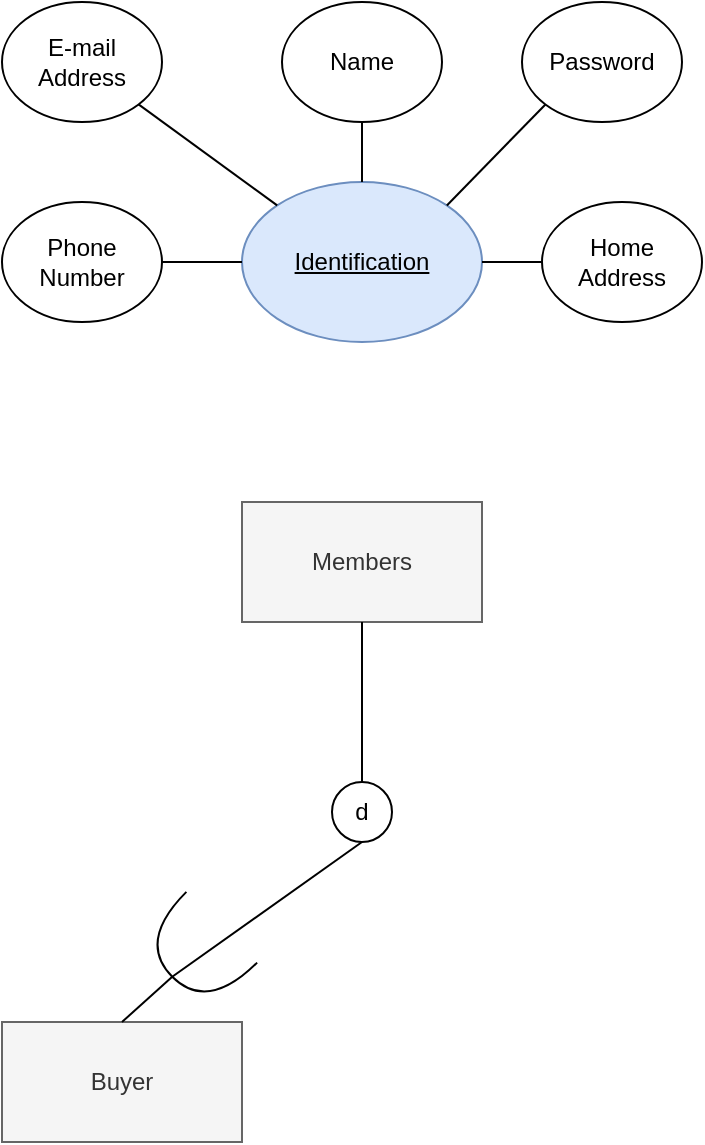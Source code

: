 <mxfile version="16.4.5" type="github">
  <diagram id="vh4LzMmaLrvV3J_B-Y8Z" name="Page-1">
    <mxGraphModel dx="998" dy="548" grid="1" gridSize="10" guides="1" tooltips="1" connect="1" arrows="1" fold="1" page="1" pageScale="1" pageWidth="850" pageHeight="1100" math="0" shadow="0">
      <root>
        <mxCell id="0" />
        <mxCell id="1" parent="0" />
        <mxCell id="g_Fo491Jodc6aMjxL6Fi-1" value="Members" style="rounded=0;whiteSpace=wrap;html=1;fillColor=#f5f5f5;fontColor=#333333;strokeColor=#666666;" vertex="1" parent="1">
          <mxGeometry x="180" y="280" width="120" height="60" as="geometry" />
        </mxCell>
        <mxCell id="g_Fo491Jodc6aMjxL6Fi-2" value="&lt;u&gt;Identification&lt;/u&gt;" style="ellipse;whiteSpace=wrap;html=1;fillColor=#dae8fc;strokeColor=#6c8ebf;" vertex="1" parent="1">
          <mxGeometry x="180" y="120" width="120" height="80" as="geometry" />
        </mxCell>
        <mxCell id="g_Fo491Jodc6aMjxL6Fi-4" value="Name" style="ellipse;whiteSpace=wrap;html=1;" vertex="1" parent="1">
          <mxGeometry x="200" y="30" width="80" height="60" as="geometry" />
        </mxCell>
        <mxCell id="g_Fo491Jodc6aMjxL6Fi-7" value="E-mail Address" style="ellipse;whiteSpace=wrap;html=1;" vertex="1" parent="1">
          <mxGeometry x="60" y="30" width="80" height="60" as="geometry" />
        </mxCell>
        <mxCell id="g_Fo491Jodc6aMjxL6Fi-8" value="Password" style="ellipse;whiteSpace=wrap;html=1;" vertex="1" parent="1">
          <mxGeometry x="320" y="30" width="80" height="60" as="geometry" />
        </mxCell>
        <mxCell id="g_Fo491Jodc6aMjxL6Fi-9" value="Home Address" style="ellipse;whiteSpace=wrap;html=1;" vertex="1" parent="1">
          <mxGeometry x="330" y="130" width="80" height="60" as="geometry" />
        </mxCell>
        <mxCell id="g_Fo491Jodc6aMjxL6Fi-10" value="Phone Number" style="ellipse;whiteSpace=wrap;html=1;" vertex="1" parent="1">
          <mxGeometry x="60" y="130" width="80" height="60" as="geometry" />
        </mxCell>
        <mxCell id="g_Fo491Jodc6aMjxL6Fi-11" value="" style="endArrow=none;html=1;rounded=0;exitX=1;exitY=0.5;exitDx=0;exitDy=0;entryX=0;entryY=0.5;entryDx=0;entryDy=0;" edge="1" parent="1" source="g_Fo491Jodc6aMjxL6Fi-10" target="g_Fo491Jodc6aMjxL6Fi-2">
          <mxGeometry width="50" height="50" relative="1" as="geometry">
            <mxPoint x="400" y="250" as="sourcePoint" />
            <mxPoint x="450" y="200" as="targetPoint" />
          </mxGeometry>
        </mxCell>
        <mxCell id="g_Fo491Jodc6aMjxL6Fi-12" value="" style="endArrow=none;html=1;rounded=0;exitX=1;exitY=1;exitDx=0;exitDy=0;entryX=0;entryY=0;entryDx=0;entryDy=0;" edge="1" parent="1" source="g_Fo491Jodc6aMjxL6Fi-7" target="g_Fo491Jodc6aMjxL6Fi-2">
          <mxGeometry width="50" height="50" relative="1" as="geometry">
            <mxPoint x="400" y="250" as="sourcePoint" />
            <mxPoint x="450" y="200" as="targetPoint" />
          </mxGeometry>
        </mxCell>
        <mxCell id="g_Fo491Jodc6aMjxL6Fi-13" value="" style="endArrow=none;html=1;rounded=0;exitX=0.5;exitY=1;exitDx=0;exitDy=0;entryX=0.5;entryY=0;entryDx=0;entryDy=0;" edge="1" parent="1" source="g_Fo491Jodc6aMjxL6Fi-4" target="g_Fo491Jodc6aMjxL6Fi-2">
          <mxGeometry width="50" height="50" relative="1" as="geometry">
            <mxPoint x="400" y="250" as="sourcePoint" />
            <mxPoint x="450" y="200" as="targetPoint" />
          </mxGeometry>
        </mxCell>
        <mxCell id="g_Fo491Jodc6aMjxL6Fi-14" value="" style="endArrow=none;html=1;rounded=0;exitX=0;exitY=1;exitDx=0;exitDy=0;entryX=1;entryY=0;entryDx=0;entryDy=0;" edge="1" parent="1" source="g_Fo491Jodc6aMjxL6Fi-8" target="g_Fo491Jodc6aMjxL6Fi-2">
          <mxGeometry width="50" height="50" relative="1" as="geometry">
            <mxPoint x="400" y="250" as="sourcePoint" />
            <mxPoint x="450" y="200" as="targetPoint" />
          </mxGeometry>
        </mxCell>
        <mxCell id="g_Fo491Jodc6aMjxL6Fi-15" value="" style="endArrow=none;html=1;rounded=0;exitX=1;exitY=0.5;exitDx=0;exitDy=0;entryX=0;entryY=0.5;entryDx=0;entryDy=0;" edge="1" parent="1" source="g_Fo491Jodc6aMjxL6Fi-2" target="g_Fo491Jodc6aMjxL6Fi-9">
          <mxGeometry width="50" height="50" relative="1" as="geometry">
            <mxPoint x="400" y="250" as="sourcePoint" />
            <mxPoint x="450" y="200" as="targetPoint" />
          </mxGeometry>
        </mxCell>
        <mxCell id="g_Fo491Jodc6aMjxL6Fi-16" value="d" style="ellipse;whiteSpace=wrap;html=1;aspect=fixed;" vertex="1" parent="1">
          <mxGeometry x="225" y="420" width="30" height="30" as="geometry" />
        </mxCell>
        <mxCell id="g_Fo491Jodc6aMjxL6Fi-17" value="" style="endArrow=none;html=1;rounded=0;exitX=0.5;exitY=1;exitDx=0;exitDy=0;entryX=0.5;entryY=0;entryDx=0;entryDy=0;" edge="1" parent="1" source="g_Fo491Jodc6aMjxL6Fi-1" target="g_Fo491Jodc6aMjxL6Fi-16">
          <mxGeometry width="50" height="50" relative="1" as="geometry">
            <mxPoint x="400" y="380" as="sourcePoint" />
            <mxPoint x="450" y="330" as="targetPoint" />
          </mxGeometry>
        </mxCell>
        <mxCell id="g_Fo491Jodc6aMjxL6Fi-19" value="Buyer" style="rounded=0;whiteSpace=wrap;html=1;fillColor=#f5f5f5;fontColor=#333333;strokeColor=#666666;" vertex="1" parent="1">
          <mxGeometry x="60" y="540" width="120" height="60" as="geometry" />
        </mxCell>
        <mxCell id="g_Fo491Jodc6aMjxL6Fi-20" value="" style="endArrow=none;html=1;rounded=0;exitX=1;exitY=0.5;exitDx=0;exitDy=0;entryX=0.5;entryY=0;entryDx=0;entryDy=0;startArrow=none;exitPerimeter=0;" edge="1" parent="1" source="g_Fo491Jodc6aMjxL6Fi-18" target="g_Fo491Jodc6aMjxL6Fi-19">
          <mxGeometry width="50" height="50" relative="1" as="geometry">
            <mxPoint x="400" y="570" as="sourcePoint" />
            <mxPoint x="450" y="520" as="targetPoint" />
          </mxGeometry>
        </mxCell>
        <mxCell id="g_Fo491Jodc6aMjxL6Fi-18" value="" style="shape=requiredInterface;html=1;verticalLabelPosition=bottom;sketch=0;rotation=135;" vertex="1" parent="1">
          <mxGeometry x="140" y="480" width="35" height="50" as="geometry" />
        </mxCell>
        <mxCell id="g_Fo491Jodc6aMjxL6Fi-22" value="" style="endArrow=none;html=1;rounded=0;exitX=0.5;exitY=1;exitDx=0;exitDy=0;entryX=1;entryY=0.5;entryDx=0;entryDy=0;entryPerimeter=0;" edge="1" parent="1" source="g_Fo491Jodc6aMjxL6Fi-16" target="g_Fo491Jodc6aMjxL6Fi-18">
          <mxGeometry width="50" height="50" relative="1" as="geometry">
            <mxPoint x="240" y="450" as="sourcePoint" />
            <mxPoint x="107.5" y="640" as="targetPoint" />
          </mxGeometry>
        </mxCell>
      </root>
    </mxGraphModel>
  </diagram>
</mxfile>
